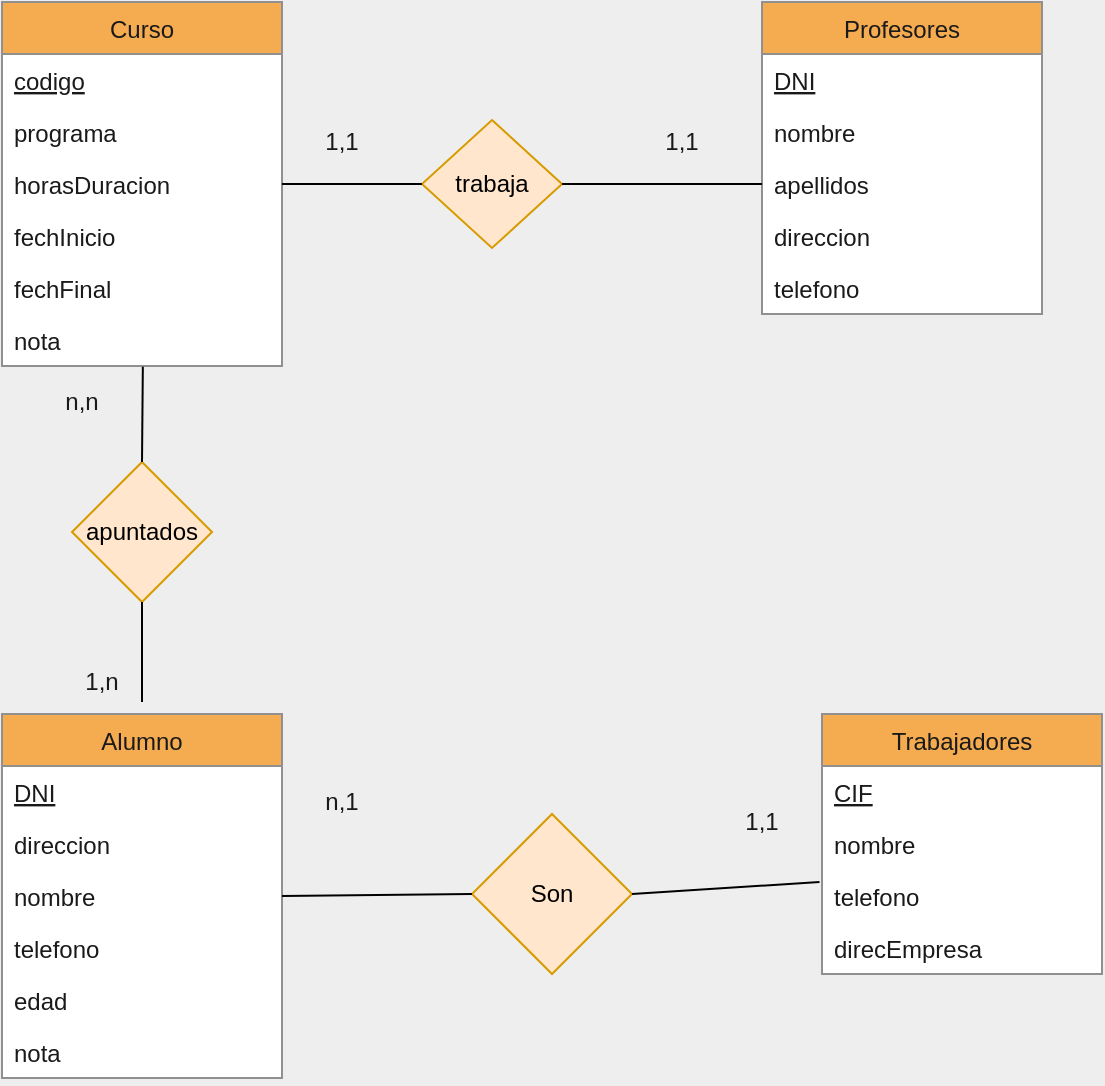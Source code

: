 <mxfile version="14.9.0" type="github">
  <diagram id="R2lEEEUBdFMjLlhIrx00" name="Page-1">
    <mxGraphModel dx="1509" dy="836" grid="1" gridSize="10" guides="1" tooltips="1" connect="1" arrows="1" fold="1" page="1" pageScale="1" pageWidth="850" pageHeight="1100" background="#EEEEEE" math="0" shadow="0" extFonts="Permanent Marker^https://fonts.googleapis.com/css?family=Permanent+Marker">
      <root>
        <mxCell id="0" />
        <mxCell id="1" parent="0" />
        <mxCell id="-7Kw7Zo11nezLLJ09j4Q-6" value="Alumno" style="swimlane;fontStyle=0;childLayout=stackLayout;horizontal=1;startSize=26;horizontalStack=0;resizeParent=1;resizeParentMax=0;resizeLast=0;collapsible=1;marginBottom=0;fillColor=#F5AB50;strokeColor=#909090;swimlaneFillColor=#ffffff;fontColor=#1A1A1A;" parent="1" vertex="1">
          <mxGeometry x="150" y="396" width="140" height="182" as="geometry">
            <mxRectangle x="150" y="396" width="70" height="26" as="alternateBounds" />
          </mxGeometry>
        </mxCell>
        <mxCell id="-7Kw7Zo11nezLLJ09j4Q-7" value="DNI" style="text;strokeColor=none;fillColor=none;align=left;verticalAlign=top;spacingLeft=4;spacingRight=4;overflow=hidden;rotatable=0;points=[[0,0.5],[1,0.5]];portConstraint=eastwest;fontColor=#1A1A1A;fontStyle=4" parent="-7Kw7Zo11nezLLJ09j4Q-6" vertex="1">
          <mxGeometry y="26" width="140" height="26" as="geometry" />
        </mxCell>
        <mxCell id="-7Kw7Zo11nezLLJ09j4Q-8" value="direccion" style="text;strokeColor=none;fillColor=none;align=left;verticalAlign=top;spacingLeft=4;spacingRight=4;overflow=hidden;rotatable=0;points=[[0,0.5],[1,0.5]];portConstraint=eastwest;fontColor=#1A1A1A;" parent="-7Kw7Zo11nezLLJ09j4Q-6" vertex="1">
          <mxGeometry y="52" width="140" height="26" as="geometry" />
        </mxCell>
        <mxCell id="-7Kw7Zo11nezLLJ09j4Q-9" value="nombre" style="text;strokeColor=none;fillColor=none;align=left;verticalAlign=top;spacingLeft=4;spacingRight=4;overflow=hidden;rotatable=0;points=[[0,0.5],[1,0.5]];portConstraint=eastwest;fontColor=#1A1A1A;" parent="-7Kw7Zo11nezLLJ09j4Q-6" vertex="1">
          <mxGeometry y="78" width="140" height="26" as="geometry" />
        </mxCell>
        <mxCell id="-7Kw7Zo11nezLLJ09j4Q-12" value="telefono" style="text;strokeColor=none;fillColor=none;align=left;verticalAlign=top;spacingLeft=4;spacingRight=4;overflow=hidden;rotatable=0;points=[[0,0.5],[1,0.5]];portConstraint=eastwest;fontColor=#1A1A1A;" parent="-7Kw7Zo11nezLLJ09j4Q-6" vertex="1">
          <mxGeometry y="104" width="140" height="26" as="geometry" />
        </mxCell>
        <mxCell id="IrQuzLerzaZB3dBiezOl-1" value="edad" style="text;strokeColor=none;fillColor=none;align=left;verticalAlign=top;spacingLeft=4;spacingRight=4;overflow=hidden;rotatable=0;points=[[0,0.5],[1,0.5]];portConstraint=eastwest;fontColor=#1A1A1A;" vertex="1" parent="-7Kw7Zo11nezLLJ09j4Q-6">
          <mxGeometry y="130" width="140" height="26" as="geometry" />
        </mxCell>
        <mxCell id="-7Kw7Zo11nezLLJ09j4Q-13" value="nota" style="text;strokeColor=none;fillColor=none;align=left;verticalAlign=top;spacingLeft=4;spacingRight=4;overflow=hidden;rotatable=0;points=[[0,0.5],[1,0.5]];portConstraint=eastwest;fontColor=#1A1A1A;" parent="-7Kw7Zo11nezLLJ09j4Q-6" vertex="1">
          <mxGeometry y="156" width="140" height="26" as="geometry" />
        </mxCell>
        <mxCell id="-7Kw7Zo11nezLLJ09j4Q-14" value="Trabajadores" style="swimlane;fontStyle=0;childLayout=stackLayout;horizontal=1;startSize=26;horizontalStack=0;resizeParent=1;resizeParentMax=0;resizeLast=0;collapsible=1;marginBottom=0;fillColor=#F5AB50;strokeColor=#909090;swimlaneFillColor=#ffffff;fontColor=#1A1A1A;" parent="1" vertex="1">
          <mxGeometry x="560" y="396" width="140" height="130" as="geometry" />
        </mxCell>
        <mxCell id="-7Kw7Zo11nezLLJ09j4Q-15" value="CIF" style="text;strokeColor=none;fillColor=none;align=left;verticalAlign=top;spacingLeft=4;spacingRight=4;overflow=hidden;rotatable=0;points=[[0,0.5],[1,0.5]];portConstraint=eastwest;fontColor=#1A1A1A;fontStyle=4" parent="-7Kw7Zo11nezLLJ09j4Q-14" vertex="1">
          <mxGeometry y="26" width="140" height="26" as="geometry" />
        </mxCell>
        <mxCell id="-7Kw7Zo11nezLLJ09j4Q-16" value="nombre" style="text;strokeColor=none;fillColor=none;align=left;verticalAlign=top;spacingLeft=4;spacingRight=4;overflow=hidden;rotatable=0;points=[[0,0.5],[1,0.5]];portConstraint=eastwest;fontColor=#1A1A1A;" parent="-7Kw7Zo11nezLLJ09j4Q-14" vertex="1">
          <mxGeometry y="52" width="140" height="26" as="geometry" />
        </mxCell>
        <mxCell id="-7Kw7Zo11nezLLJ09j4Q-17" value="telefono" style="text;strokeColor=none;fillColor=none;align=left;verticalAlign=top;spacingLeft=4;spacingRight=4;overflow=hidden;rotatable=0;points=[[0,0.5],[1,0.5]];portConstraint=eastwest;fontColor=#1A1A1A;" parent="-7Kw7Zo11nezLLJ09j4Q-14" vertex="1">
          <mxGeometry y="78" width="140" height="26" as="geometry" />
        </mxCell>
        <mxCell id="-7Kw7Zo11nezLLJ09j4Q-18" value="direcEmpresa" style="text;strokeColor=none;fillColor=none;align=left;verticalAlign=top;spacingLeft=4;spacingRight=4;overflow=hidden;rotatable=0;points=[[0,0.5],[1,0.5]];portConstraint=eastwest;fontColor=#1A1A1A;" parent="-7Kw7Zo11nezLLJ09j4Q-14" vertex="1">
          <mxGeometry y="104" width="140" height="26" as="geometry" />
        </mxCell>
        <mxCell id="-7Kw7Zo11nezLLJ09j4Q-21" value="Son" style="rhombus;whiteSpace=wrap;html=1;fillColor=#ffe6cc;strokeColor=#d79b00;" parent="1" vertex="1">
          <mxGeometry x="385" y="446" width="80" height="80" as="geometry" />
        </mxCell>
        <mxCell id="-7Kw7Zo11nezLLJ09j4Q-26" value="0,1" style="text;strokeColor=none;fillColor=none;align=left;verticalAlign=top;spacingLeft=4;spacingRight=4;overflow=hidden;rotatable=0;points=[[0,0.5],[1,0.5]];portConstraint=eastwest;fontColor=#1A1A1A;" parent="1" vertex="1">
          <mxGeometry x="200" y="130" width="60" height="26" as="geometry" />
        </mxCell>
        <mxCell id="-7Kw7Zo11nezLLJ09j4Q-28" value="Curso" style="swimlane;fontStyle=0;childLayout=stackLayout;horizontal=1;startSize=26;horizontalStack=0;resizeParent=1;resizeParentMax=0;resizeLast=0;collapsible=1;marginBottom=0;fillColor=#F5AB50;strokeColor=#909090;swimlaneFillColor=#ffffff;fontColor=#1A1A1A;" parent="1" vertex="1">
          <mxGeometry x="150" y="40" width="140" height="182" as="geometry" />
        </mxCell>
        <mxCell id="-7Kw7Zo11nezLLJ09j4Q-29" value="codigo" style="text;strokeColor=none;fillColor=none;align=left;verticalAlign=top;spacingLeft=4;spacingRight=4;overflow=hidden;rotatable=0;points=[[0,0.5],[1,0.5]];portConstraint=eastwest;fontColor=#1A1A1A;fontStyle=4" parent="-7Kw7Zo11nezLLJ09j4Q-28" vertex="1">
          <mxGeometry y="26" width="140" height="26" as="geometry" />
        </mxCell>
        <mxCell id="-7Kw7Zo11nezLLJ09j4Q-30" value="programa" style="text;strokeColor=none;fillColor=none;align=left;verticalAlign=top;spacingLeft=4;spacingRight=4;overflow=hidden;rotatable=0;points=[[0,0.5],[1,0.5]];portConstraint=eastwest;fontColor=#1A1A1A;" parent="-7Kw7Zo11nezLLJ09j4Q-28" vertex="1">
          <mxGeometry y="52" width="140" height="26" as="geometry" />
        </mxCell>
        <mxCell id="-7Kw7Zo11nezLLJ09j4Q-31" value="horasDuracion" style="text;strokeColor=none;fillColor=none;align=left;verticalAlign=top;spacingLeft=4;spacingRight=4;overflow=hidden;rotatable=0;points=[[0,0.5],[1,0.5]];portConstraint=eastwest;fontColor=#1A1A1A;" parent="-7Kw7Zo11nezLLJ09j4Q-28" vertex="1">
          <mxGeometry y="78" width="140" height="26" as="geometry" />
        </mxCell>
        <mxCell id="-7Kw7Zo11nezLLJ09j4Q-33" value="fechInicio" style="text;strokeColor=none;fillColor=none;align=left;verticalAlign=top;spacingLeft=4;spacingRight=4;overflow=hidden;rotatable=0;points=[[0,0.5],[1,0.5]];portConstraint=eastwest;fontColor=#1A1A1A;" parent="-7Kw7Zo11nezLLJ09j4Q-28" vertex="1">
          <mxGeometry y="104" width="140" height="26" as="geometry" />
        </mxCell>
        <mxCell id="IrQuzLerzaZB3dBiezOl-2" value="fechFinal" style="text;strokeColor=none;fillColor=none;align=left;verticalAlign=top;spacingLeft=4;spacingRight=4;overflow=hidden;rotatable=0;points=[[0,0.5],[1,0.5]];portConstraint=eastwest;fontColor=#1A1A1A;" vertex="1" parent="-7Kw7Zo11nezLLJ09j4Q-28">
          <mxGeometry y="130" width="140" height="26" as="geometry" />
        </mxCell>
        <mxCell id="-7Kw7Zo11nezLLJ09j4Q-34" value="nota" style="text;strokeColor=none;fillColor=none;align=left;verticalAlign=top;spacingLeft=4;spacingRight=4;overflow=hidden;rotatable=0;points=[[0,0.5],[1,0.5]];portConstraint=eastwest;fontColor=#1A1A1A;" parent="-7Kw7Zo11nezLLJ09j4Q-28" vertex="1">
          <mxGeometry y="156" width="140" height="26" as="geometry" />
        </mxCell>
        <mxCell id="-7Kw7Zo11nezLLJ09j4Q-32" value="apuntados" style="rhombus;whiteSpace=wrap;html=1;fillColor=#ffe6cc;strokeColor=#d79b00;" parent="1" vertex="1">
          <mxGeometry x="185" y="270" width="70" height="70" as="geometry" />
        </mxCell>
        <mxCell id="-7Kw7Zo11nezLLJ09j4Q-38" value="Profesores" style="swimlane;fontStyle=0;childLayout=stackLayout;horizontal=1;startSize=26;horizontalStack=0;resizeParent=1;resizeParentMax=0;resizeLast=0;collapsible=1;marginBottom=0;fillColor=#F5AB50;strokeColor=#909090;swimlaneFillColor=#ffffff;fontColor=#1A1A1A;" parent="1" vertex="1">
          <mxGeometry x="530" y="40" width="140" height="156" as="geometry" />
        </mxCell>
        <mxCell id="-7Kw7Zo11nezLLJ09j4Q-39" value="DNI" style="text;strokeColor=none;fillColor=none;align=left;verticalAlign=top;spacingLeft=4;spacingRight=4;overflow=hidden;rotatable=0;points=[[0,0.5],[1,0.5]];portConstraint=eastwest;fontColor=#1A1A1A;fontStyle=4" parent="-7Kw7Zo11nezLLJ09j4Q-38" vertex="1">
          <mxGeometry y="26" width="140" height="26" as="geometry" />
        </mxCell>
        <mxCell id="-7Kw7Zo11nezLLJ09j4Q-40" value="nombre" style="text;strokeColor=none;fillColor=none;align=left;verticalAlign=top;spacingLeft=4;spacingRight=4;overflow=hidden;rotatable=0;points=[[0,0.5],[1,0.5]];portConstraint=eastwest;fontColor=#1A1A1A;" parent="-7Kw7Zo11nezLLJ09j4Q-38" vertex="1">
          <mxGeometry y="52" width="140" height="26" as="geometry" />
        </mxCell>
        <mxCell id="-7Kw7Zo11nezLLJ09j4Q-41" value="apellidos" style="text;strokeColor=none;fillColor=none;align=left;verticalAlign=top;spacingLeft=4;spacingRight=4;overflow=hidden;rotatable=0;points=[[0,0.5],[1,0.5]];portConstraint=eastwest;fontColor=#1A1A1A;" parent="-7Kw7Zo11nezLLJ09j4Q-38" vertex="1">
          <mxGeometry y="78" width="140" height="26" as="geometry" />
        </mxCell>
        <mxCell id="-7Kw7Zo11nezLLJ09j4Q-42" value="direccion" style="text;strokeColor=none;fillColor=none;align=left;verticalAlign=top;spacingLeft=4;spacingRight=4;overflow=hidden;rotatable=0;points=[[0,0.5],[1,0.5]];portConstraint=eastwest;fontColor=#1A1A1A;" parent="-7Kw7Zo11nezLLJ09j4Q-38" vertex="1">
          <mxGeometry y="104" width="140" height="26" as="geometry" />
        </mxCell>
        <mxCell id="-7Kw7Zo11nezLLJ09j4Q-43" value="telefono" style="text;strokeColor=none;fillColor=none;align=left;verticalAlign=top;spacingLeft=4;spacingRight=4;overflow=hidden;rotatable=0;points=[[0,0.5],[1,0.5]];portConstraint=eastwest;fontColor=#1A1A1A;" parent="-7Kw7Zo11nezLLJ09j4Q-38" vertex="1">
          <mxGeometry y="130" width="140" height="26" as="geometry" />
        </mxCell>
        <mxCell id="-7Kw7Zo11nezLLJ09j4Q-44" value="trabaja" style="rhombus;whiteSpace=wrap;html=1;fillColor=#ffe6cc;strokeColor=#d79b00;" parent="1" vertex="1">
          <mxGeometry x="360" y="99" width="70" height="64" as="geometry" />
        </mxCell>
        <mxCell id="-7Kw7Zo11nezLLJ09j4Q-48" value="1,1" style="text;html=1;strokeColor=none;fillColor=none;align=center;verticalAlign=middle;whiteSpace=wrap;fontColor=#1A1A1A;" parent="1" vertex="1">
          <mxGeometry x="300" y="100" width="40" height="20" as="geometry" />
        </mxCell>
        <mxCell id="-7Kw7Zo11nezLLJ09j4Q-49" value="1,1" style="text;html=1;strokeColor=none;fillColor=none;align=center;verticalAlign=middle;whiteSpace=wrap;fontColor=#1A1A1A;" parent="1" vertex="1">
          <mxGeometry x="470" y="100" width="40" height="20" as="geometry" />
        </mxCell>
        <mxCell id="-7Kw7Zo11nezLLJ09j4Q-58" value="n,n" style="text;html=1;strokeColor=none;fillColor=none;align=center;verticalAlign=middle;whiteSpace=wrap;fontColor=#1A1A1A;" parent="1" vertex="1">
          <mxGeometry x="170" y="230" width="40" height="20" as="geometry" />
        </mxCell>
        <mxCell id="-7Kw7Zo11nezLLJ09j4Q-60" value="1,n" style="text;html=1;strokeColor=none;fillColor=none;align=center;verticalAlign=middle;whiteSpace=wrap;fontColor=#1A1A1A;" parent="1" vertex="1">
          <mxGeometry x="180" y="370" width="40" height="20" as="geometry" />
        </mxCell>
        <mxCell id="-7Kw7Zo11nezLLJ09j4Q-61" value="1,1" style="text;html=1;strokeColor=none;fillColor=none;align=center;verticalAlign=middle;whiteSpace=wrap;fontColor=#1A1A1A;" parent="1" vertex="1">
          <mxGeometry x="510" y="440" width="40" height="20" as="geometry" />
        </mxCell>
        <mxCell id="-7Kw7Zo11nezLLJ09j4Q-62" value="n,1" style="text;html=1;strokeColor=none;fillColor=none;align=center;verticalAlign=middle;whiteSpace=wrap;fontColor=#1A1A1A;" parent="1" vertex="1">
          <mxGeometry x="300" y="430" width="40" height="20" as="geometry" />
        </mxCell>
        <mxCell id="IrQuzLerzaZB3dBiezOl-10" value="" style="endArrow=none;html=1;entryX=0.5;entryY=1;entryDx=0;entryDy=0;exitX=1;exitY=1;exitDx=0;exitDy=0;" edge="1" parent="1" source="-7Kw7Zo11nezLLJ09j4Q-60" target="-7Kw7Zo11nezLLJ09j4Q-32">
          <mxGeometry width="50" height="50" relative="1" as="geometry">
            <mxPoint x="400" y="450" as="sourcePoint" />
            <mxPoint x="450" y="400" as="targetPoint" />
          </mxGeometry>
        </mxCell>
        <mxCell id="IrQuzLerzaZB3dBiezOl-11" value="" style="endArrow=none;html=1;entryX=0.503;entryY=1.015;entryDx=0;entryDy=0;entryPerimeter=0;exitX=0.5;exitY=0;exitDx=0;exitDy=0;" edge="1" parent="1" source="-7Kw7Zo11nezLLJ09j4Q-32" target="-7Kw7Zo11nezLLJ09j4Q-34">
          <mxGeometry width="50" height="50" relative="1" as="geometry">
            <mxPoint x="400" y="450" as="sourcePoint" />
            <mxPoint x="450" y="400" as="targetPoint" />
          </mxGeometry>
        </mxCell>
        <mxCell id="IrQuzLerzaZB3dBiezOl-12" value="" style="endArrow=none;html=1;entryX=1;entryY=0.5;entryDx=0;entryDy=0;exitX=0;exitY=0.5;exitDx=0;exitDy=0;" edge="1" parent="1" source="-7Kw7Zo11nezLLJ09j4Q-44" target="-7Kw7Zo11nezLLJ09j4Q-31">
          <mxGeometry width="50" height="50" relative="1" as="geometry">
            <mxPoint x="330" y="191.61" as="sourcePoint" />
            <mxPoint x="330.42" y="144.0" as="targetPoint" />
          </mxGeometry>
        </mxCell>
        <mxCell id="IrQuzLerzaZB3dBiezOl-14" value="" style="endArrow=none;html=1;entryX=0;entryY=0.5;entryDx=0;entryDy=0;exitX=1;exitY=0.5;exitDx=0;exitDy=0;" edge="1" parent="1" source="-7Kw7Zo11nezLLJ09j4Q-44" target="-7Kw7Zo11nezLLJ09j4Q-41">
          <mxGeometry width="50" height="50" relative="1" as="geometry">
            <mxPoint x="440" y="180" as="sourcePoint" />
            <mxPoint x="490" y="130" as="targetPoint" />
          </mxGeometry>
        </mxCell>
        <mxCell id="IrQuzLerzaZB3dBiezOl-15" value="" style="endArrow=none;html=1;exitX=1;exitY=0.5;exitDx=0;exitDy=0;entryX=0;entryY=0.5;entryDx=0;entryDy=0;" edge="1" parent="1" source="-7Kw7Zo11nezLLJ09j4Q-9" target="-7Kw7Zo11nezLLJ09j4Q-21">
          <mxGeometry width="50" height="50" relative="1" as="geometry">
            <mxPoint x="400" y="450" as="sourcePoint" />
            <mxPoint x="450" y="400" as="targetPoint" />
          </mxGeometry>
        </mxCell>
        <mxCell id="IrQuzLerzaZB3dBiezOl-16" value="" style="endArrow=none;html=1;entryX=-0.009;entryY=0.231;entryDx=0;entryDy=0;entryPerimeter=0;" edge="1" parent="1" target="-7Kw7Zo11nezLLJ09j4Q-17">
          <mxGeometry width="50" height="50" relative="1" as="geometry">
            <mxPoint x="465" y="486" as="sourcePoint" />
            <mxPoint x="515" y="436" as="targetPoint" />
          </mxGeometry>
        </mxCell>
      </root>
    </mxGraphModel>
  </diagram>
</mxfile>
